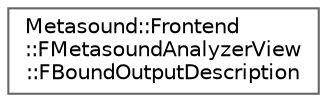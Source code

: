 digraph "Graphical Class Hierarchy"
{
 // INTERACTIVE_SVG=YES
 // LATEX_PDF_SIZE
  bgcolor="transparent";
  edge [fontname=Helvetica,fontsize=10,labelfontname=Helvetica,labelfontsize=10];
  node [fontname=Helvetica,fontsize=10,shape=box,height=0.2,width=0.4];
  rankdir="LR";
  Node0 [id="Node000000",label="Metasound::Frontend\l::FMetasoundAnalyzerView\l::FBoundOutputDescription",height=0.2,width=0.4,color="grey40", fillcolor="white", style="filled",URL="$dd/dfe/structMetasound_1_1Frontend_1_1FMetasoundAnalyzerView_1_1FBoundOutputDescription.html",tooltip=" "];
}
